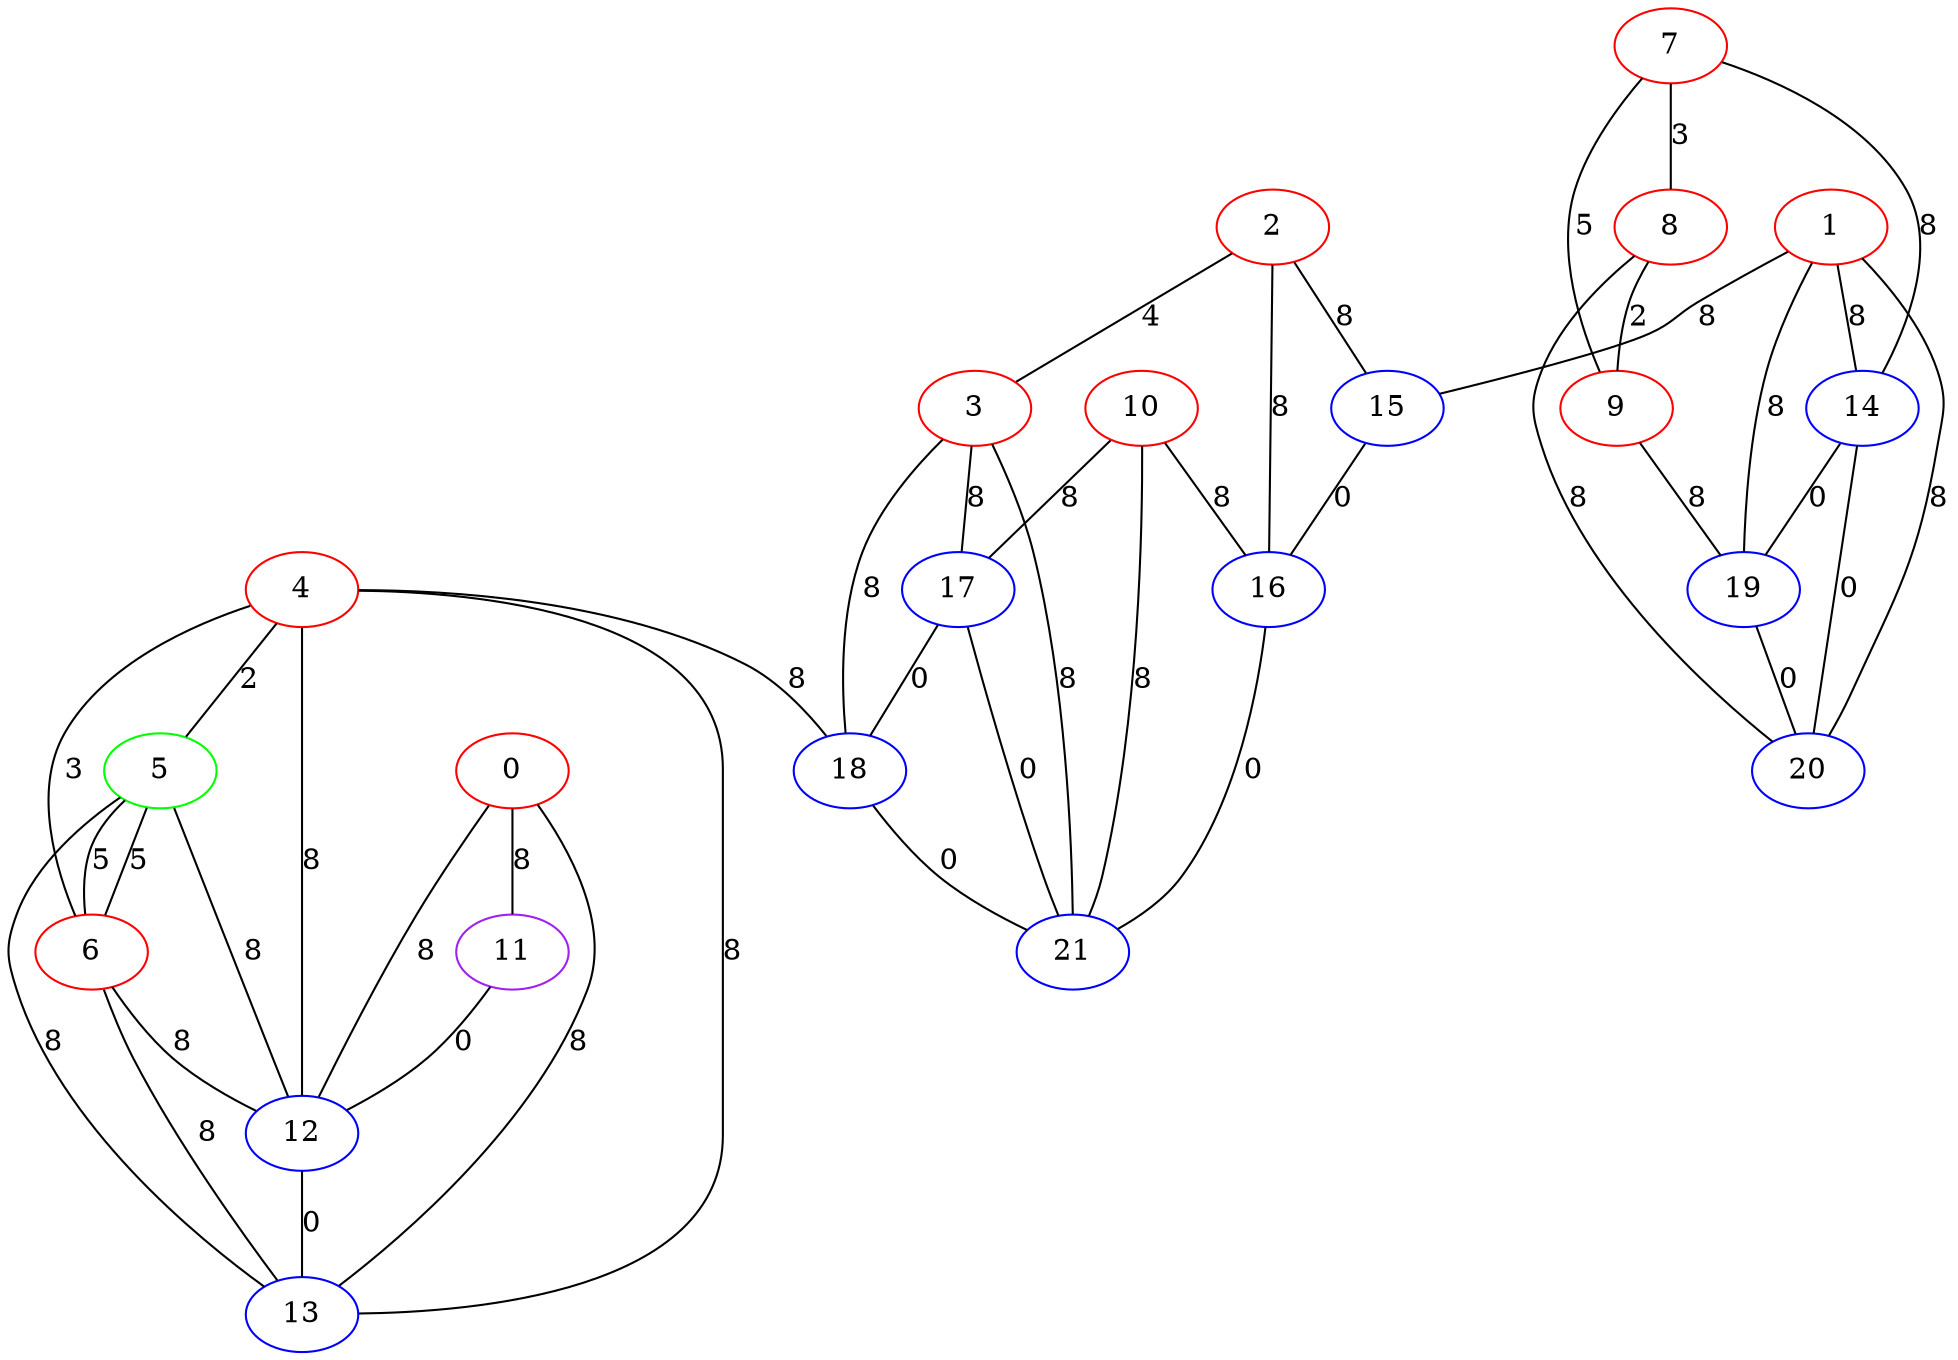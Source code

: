graph "" {
0 [color=red, weight=1];
1 [color=red, weight=1];
2 [color=red, weight=1];
3 [color=red, weight=1];
4 [color=red, weight=1];
5 [color=green, weight=2];
6 [color=red, weight=1];
7 [color=red, weight=1];
8 [color=red, weight=1];
9 [color=red, weight=1];
10 [color=red, weight=1];
11 [color=purple, weight=4];
12 [color=blue, weight=3];
13 [color=blue, weight=3];
14 [color=blue, weight=3];
15 [color=blue, weight=3];
16 [color=blue, weight=3];
17 [color=blue, weight=3];
18 [color=blue, weight=3];
19 [color=blue, weight=3];
20 [color=blue, weight=3];
21 [color=blue, weight=3];
0 -- 11  [key=0, label=8];
0 -- 12  [key=0, label=8];
0 -- 13  [key=0, label=8];
1 -- 19  [key=0, label=8];
1 -- 20  [key=0, label=8];
1 -- 14  [key=0, label=8];
1 -- 15  [key=0, label=8];
2 -- 16  [key=0, label=8];
2 -- 3  [key=0, label=4];
2 -- 15  [key=0, label=8];
3 -- 17  [key=0, label=8];
3 -- 18  [key=0, label=8];
3 -- 21  [key=0, label=8];
4 -- 18  [key=0, label=8];
4 -- 12  [key=0, label=8];
4 -- 5  [key=0, label=2];
4 -- 6  [key=0, label=3];
4 -- 13  [key=0, label=8];
5 -- 12  [key=0, label=8];
5 -- 13  [key=0, label=8];
5 -- 6  [key=0, label=5];
5 -- 6  [key=1, label=5];
6 -- 12  [key=0, label=8];
6 -- 13  [key=0, label=8];
7 -- 8  [key=0, label=3];
7 -- 9  [key=0, label=5];
7 -- 14  [key=0, label=8];
8 -- 9  [key=0, label=2];
8 -- 20  [key=0, label=8];
9 -- 19  [key=0, label=8];
10 -- 16  [key=0, label=8];
10 -- 17  [key=0, label=8];
10 -- 21  [key=0, label=8];
11 -- 12  [key=0, label=0];
12 -- 13  [key=0, label=0];
14 -- 19  [key=0, label=0];
14 -- 20  [key=0, label=0];
15 -- 16  [key=0, label=0];
16 -- 21  [key=0, label=0];
17 -- 18  [key=0, label=0];
17 -- 21  [key=0, label=0];
18 -- 21  [key=0, label=0];
19 -- 20  [key=0, label=0];
}
